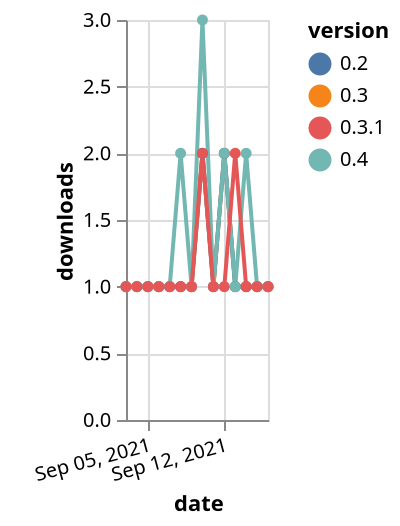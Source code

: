 {"$schema": "https://vega.github.io/schema/vega-lite/v5.json", "description": "A simple bar chart with embedded data.", "data": {"values": [{"date": "2021-09-03", "total": 188, "delta": 1, "version": "0.3"}, {"date": "2021-09-04", "total": 189, "delta": 1, "version": "0.3"}, {"date": "2021-09-05", "total": 190, "delta": 1, "version": "0.3"}, {"date": "2021-09-06", "total": 191, "delta": 1, "version": "0.3"}, {"date": "2021-09-07", "total": 192, "delta": 1, "version": "0.3"}, {"date": "2021-09-08", "total": 193, "delta": 1, "version": "0.3"}, {"date": "2021-09-09", "total": 194, "delta": 1, "version": "0.3"}, {"date": "2021-09-10", "total": 196, "delta": 2, "version": "0.3"}, {"date": "2021-09-11", "total": 197, "delta": 1, "version": "0.3"}, {"date": "2021-09-12", "total": 199, "delta": 2, "version": "0.3"}, {"date": "2021-09-13", "total": 200, "delta": 1, "version": "0.3"}, {"date": "2021-09-14", "total": 201, "delta": 1, "version": "0.3"}, {"date": "2021-09-15", "total": 202, "delta": 1, "version": "0.3"}, {"date": "2021-09-16", "total": 203, "delta": 1, "version": "0.3"}, {"date": "2021-09-03", "total": 193, "delta": 1, "version": "0.2"}, {"date": "2021-09-04", "total": 194, "delta": 1, "version": "0.2"}, {"date": "2021-09-05", "total": 195, "delta": 1, "version": "0.2"}, {"date": "2021-09-06", "total": 196, "delta": 1, "version": "0.2"}, {"date": "2021-09-07", "total": 197, "delta": 1, "version": "0.2"}, {"date": "2021-09-08", "total": 198, "delta": 1, "version": "0.2"}, {"date": "2021-09-09", "total": 199, "delta": 1, "version": "0.2"}, {"date": "2021-09-10", "total": 201, "delta": 2, "version": "0.2"}, {"date": "2021-09-11", "total": 202, "delta": 1, "version": "0.2"}, {"date": "2021-09-12", "total": 204, "delta": 2, "version": "0.2"}, {"date": "2021-09-13", "total": 205, "delta": 1, "version": "0.2"}, {"date": "2021-09-14", "total": 206, "delta": 1, "version": "0.2"}, {"date": "2021-09-15", "total": 207, "delta": 1, "version": "0.2"}, {"date": "2021-09-16", "total": 208, "delta": 1, "version": "0.2"}, {"date": "2021-09-03", "total": 227, "delta": 1, "version": "0.4"}, {"date": "2021-09-04", "total": 228, "delta": 1, "version": "0.4"}, {"date": "2021-09-05", "total": 229, "delta": 1, "version": "0.4"}, {"date": "2021-09-06", "total": 230, "delta": 1, "version": "0.4"}, {"date": "2021-09-07", "total": 231, "delta": 1, "version": "0.4"}, {"date": "2021-09-08", "total": 233, "delta": 2, "version": "0.4"}, {"date": "2021-09-09", "total": 234, "delta": 1, "version": "0.4"}, {"date": "2021-09-10", "total": 237, "delta": 3, "version": "0.4"}, {"date": "2021-09-11", "total": 238, "delta": 1, "version": "0.4"}, {"date": "2021-09-12", "total": 240, "delta": 2, "version": "0.4"}, {"date": "2021-09-13", "total": 241, "delta": 1, "version": "0.4"}, {"date": "2021-09-14", "total": 243, "delta": 2, "version": "0.4"}, {"date": "2021-09-15", "total": 244, "delta": 1, "version": "0.4"}, {"date": "2021-09-16", "total": 245, "delta": 1, "version": "0.4"}, {"date": "2021-09-03", "total": 196, "delta": 1, "version": "0.3.1"}, {"date": "2021-09-04", "total": 197, "delta": 1, "version": "0.3.1"}, {"date": "2021-09-05", "total": 198, "delta": 1, "version": "0.3.1"}, {"date": "2021-09-06", "total": 199, "delta": 1, "version": "0.3.1"}, {"date": "2021-09-07", "total": 200, "delta": 1, "version": "0.3.1"}, {"date": "2021-09-08", "total": 201, "delta": 1, "version": "0.3.1"}, {"date": "2021-09-09", "total": 202, "delta": 1, "version": "0.3.1"}, {"date": "2021-09-10", "total": 204, "delta": 2, "version": "0.3.1"}, {"date": "2021-09-11", "total": 205, "delta": 1, "version": "0.3.1"}, {"date": "2021-09-12", "total": 206, "delta": 1, "version": "0.3.1"}, {"date": "2021-09-13", "total": 208, "delta": 2, "version": "0.3.1"}, {"date": "2021-09-14", "total": 209, "delta": 1, "version": "0.3.1"}, {"date": "2021-09-15", "total": 210, "delta": 1, "version": "0.3.1"}, {"date": "2021-09-16", "total": 211, "delta": 1, "version": "0.3.1"}]}, "width": "container", "mark": {"type": "line", "point": {"filled": true}}, "encoding": {"x": {"field": "date", "type": "temporal", "timeUnit": "yearmonthdate", "title": "date", "axis": {"labelAngle": -15}}, "y": {"field": "delta", "type": "quantitative", "title": "downloads"}, "color": {"field": "version", "type": "nominal"}, "tooltip": {"field": "delta"}}}